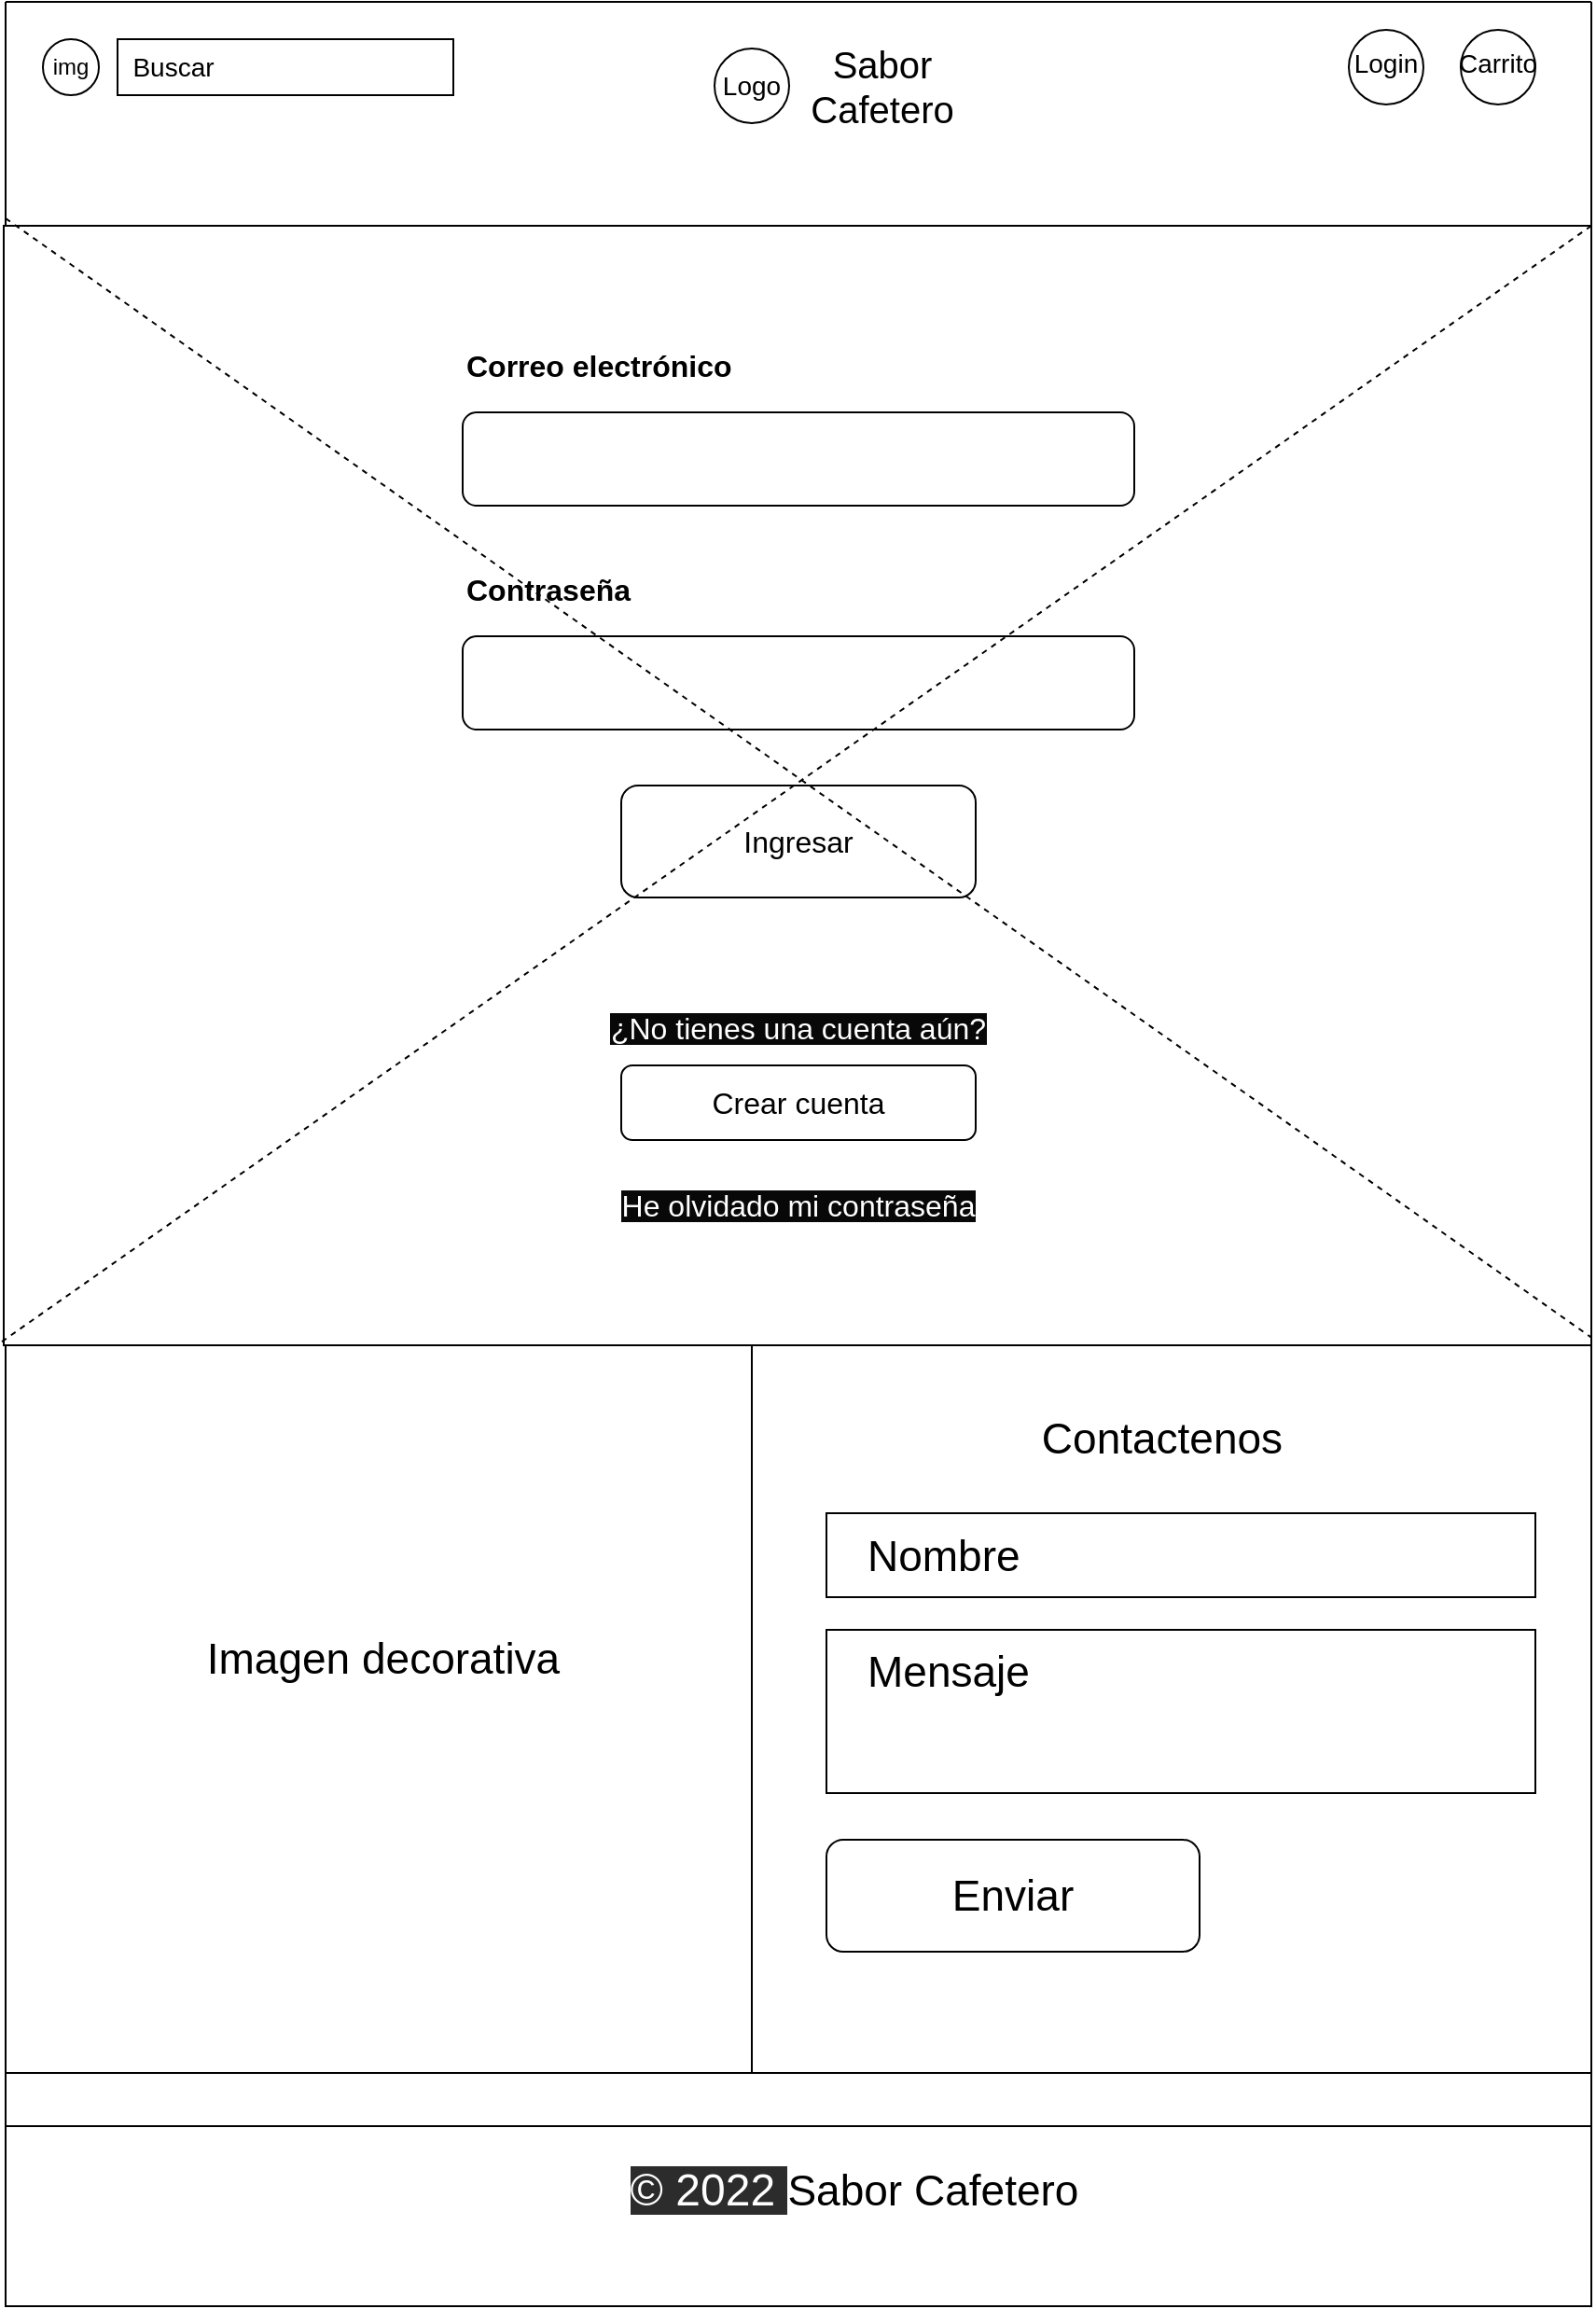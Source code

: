 <mxfile version="12.2.4" pages="1"><diagram id="phFHMVQnaKIKJSG_3cz6" name="Página-1"><mxGraphModel dx="1980" dy="362" grid="1" gridSize="10" guides="1" tooltips="1" connect="1" arrows="1" fold="1" page="1" pageScale="1" pageWidth="850" pageHeight="1100" math="0" shadow="0"><root><mxCell id="0"/><mxCell id="1" parent="0"/><mxCell id="40" value="" style="rounded=0;whiteSpace=wrap;html=1;" parent="1" vertex="1"><mxGeometry x="-1" y="120" width="851" height="600" as="geometry"/></mxCell><mxCell id="2" value="" style="swimlane;startSize=0;" parent="1" vertex="1"><mxGeometry width="850" height="120" as="geometry"/></mxCell><mxCell id="3" value="" style="ellipse;whiteSpace=wrap;html=1;aspect=fixed;" parent="2" vertex="1"><mxGeometry x="20" y="20" width="30" height="30" as="geometry"/></mxCell><mxCell id="4" value="img" style="text;html=1;strokeColor=none;fillColor=none;align=center;verticalAlign=middle;whiteSpace=wrap;rounded=0;" parent="2" vertex="1"><mxGeometry x="5" y="20" width="60" height="30" as="geometry"/></mxCell><mxCell id="6" value="" style="rounded=0;whiteSpace=wrap;html=1;" parent="2" vertex="1"><mxGeometry x="60" y="20" width="180" height="30" as="geometry"/></mxCell><mxCell id="5" value="&lt;font style=&quot;font-size: 14px&quot;&gt;Buscar&lt;/font&gt;" style="text;html=1;strokeColor=none;fillColor=none;align=center;verticalAlign=middle;whiteSpace=wrap;rounded=0;" parent="2" vertex="1"><mxGeometry x="60" y="20" width="60" height="30" as="geometry"/></mxCell><mxCell id="7" value="" style="ellipse;whiteSpace=wrap;html=1;aspect=fixed;fontSize=14;" parent="2" vertex="1"><mxGeometry x="380" y="25" width="40" height="40" as="geometry"/></mxCell><mxCell id="8" value="Logo" style="text;html=1;strokeColor=none;fillColor=none;align=center;verticalAlign=middle;whiteSpace=wrap;rounded=0;fontSize=14;" parent="2" vertex="1"><mxGeometry x="370" y="30" width="60" height="30" as="geometry"/></mxCell><mxCell id="9" value="&lt;font style=&quot;font-size: 20px&quot;&gt;Sabor Cafetero&lt;/font&gt;" style="text;html=1;strokeColor=none;fillColor=none;align=center;verticalAlign=middle;whiteSpace=wrap;rounded=0;fontSize=14;" parent="2" vertex="1"><mxGeometry x="440" y="45" width="60" as="geometry"/></mxCell><mxCell id="11" value="" style="ellipse;whiteSpace=wrap;html=1;aspect=fixed;fontSize=20;" parent="2" vertex="1"><mxGeometry x="720" y="15" width="40" height="40" as="geometry"/></mxCell><mxCell id="13" value="" style="ellipse;whiteSpace=wrap;html=1;aspect=fixed;fontSize=20;" parent="2" vertex="1"><mxGeometry x="780" y="15" width="40" height="40" as="geometry"/></mxCell><mxCell id="14" value="&lt;font style=&quot;font-size: 14px&quot;&gt;Login&lt;/font&gt;" style="text;html=1;strokeColor=none;fillColor=none;align=center;verticalAlign=middle;whiteSpace=wrap;rounded=0;fontSize=20;" parent="2" vertex="1"><mxGeometry x="710" y="15" width="60" height="30" as="geometry"/></mxCell><mxCell id="15" value="&lt;font style=&quot;font-size: 14px&quot;&gt;Carrito&lt;/font&gt;" style="text;html=1;strokeColor=none;fillColor=none;align=center;verticalAlign=middle;whiteSpace=wrap;rounded=0;fontSize=20;" parent="2" vertex="1"><mxGeometry x="770" y="15" width="60" height="30" as="geometry"/></mxCell><mxCell id="17" value="&lt;b&gt;&lt;font style=&quot;font-size: 16px&quot;&gt;Correo electrónico&lt;/font&gt;&lt;/b&gt;" style="text;html=1;strokeColor=none;fillColor=none;align=left;verticalAlign=middle;whiteSpace=wrap;rounded=0;fontSize=14;" parent="1" vertex="1"><mxGeometry x="245" y="180" width="360" height="30" as="geometry"/></mxCell><mxCell id="18" value="" style="rounded=1;whiteSpace=wrap;html=1;fontSize=16;" parent="1" vertex="1"><mxGeometry x="245" y="220" width="360" height="50" as="geometry"/></mxCell><mxCell id="19" value="&lt;b&gt;&lt;font style=&quot;font-size: 16px&quot;&gt;Contraseña&lt;/font&gt;&lt;/b&gt;" style="text;html=1;strokeColor=none;fillColor=none;align=left;verticalAlign=middle;whiteSpace=wrap;rounded=0;fontSize=14;" parent="1" vertex="1"><mxGeometry x="245" y="300" width="360" height="30" as="geometry"/></mxCell><mxCell id="20" value="" style="rounded=1;whiteSpace=wrap;html=1;fontSize=16;" parent="1" vertex="1"><mxGeometry x="245" y="340" width="360" height="50" as="geometry"/></mxCell><mxCell id="21" value="" style="rounded=1;whiteSpace=wrap;html=1;fontSize=16;" parent="1" vertex="1"><mxGeometry x="330" y="420" width="190" height="60" as="geometry"/></mxCell><mxCell id="22" value="Ingresar" style="text;html=1;strokeColor=none;fillColor=none;align=center;verticalAlign=middle;whiteSpace=wrap;rounded=0;fontSize=16;" parent="1" vertex="1"><mxGeometry x="385" y="435" width="80" height="30" as="geometry"/></mxCell><mxCell id="23" value="&lt;font color=&quot;#ffffff&quot; style=&quot;background-color: rgb(8 , 8 , 8)&quot;&gt;&lt;span style=&quot;font-family: &amp;#34;poppins&amp;#34; , sans-serif&quot;&gt;¿&lt;/span&gt;No tienes una cuenta aún?&lt;/font&gt;" style="text;html=1;strokeColor=none;fillColor=none;align=center;verticalAlign=middle;whiteSpace=wrap;rounded=0;fontSize=16;" parent="1" vertex="1"><mxGeometry x="285" y="535" width="280" height="30" as="geometry"/></mxCell><mxCell id="24" value="" style="rounded=1;whiteSpace=wrap;html=1;fontSize=16;" parent="1" vertex="1"><mxGeometry x="330" y="570" width="190" height="40" as="geometry"/></mxCell><mxCell id="25" value="Crear cuenta" style="text;html=1;strokeColor=none;fillColor=none;align=center;verticalAlign=middle;whiteSpace=wrap;rounded=0;fontSize=16;" parent="1" vertex="1"><mxGeometry x="340" y="575" width="170" height="30" as="geometry"/></mxCell><mxCell id="26" value="&lt;font face=&quot;poppins, sans-serif&quot; color=&quot;#ffffff&quot; style=&quot;background-color: rgb(8 , 8 , 8)&quot;&gt;He olvidado mi contraseña&lt;/font&gt;" style="text;html=1;strokeColor=none;fillColor=none;align=center;verticalAlign=middle;whiteSpace=wrap;rounded=0;fontSize=16;" parent="1" vertex="1"><mxGeometry x="285" y="630" width="280" height="30" as="geometry"/></mxCell><mxCell id="27" value="" style="swimlane;startSize=0;" parent="1" vertex="1"><mxGeometry y="720" width="850" height="418.5" as="geometry"/></mxCell><mxCell id="28" value="" style="rounded=0;whiteSpace=wrap;html=1;" parent="27" vertex="1"><mxGeometry width="400" height="390" as="geometry"/></mxCell><mxCell id="29" value="&lt;font style=&quot;font-size: 23px&quot;&gt;Imagen decorativa&lt;/font&gt;" style="text;html=1;strokeColor=none;fillColor=none;align=center;verticalAlign=middle;whiteSpace=wrap;rounded=0;strokeWidth=1;" parent="27" vertex="1"><mxGeometry x="35" y="45" width="335" height="245" as="geometry"/></mxCell><mxCell id="30" value="Contactenos" style="text;html=1;strokeColor=none;fillColor=none;align=center;verticalAlign=middle;whiteSpace=wrap;rounded=0;fontSize=23;" parent="27" vertex="1"><mxGeometry x="440" y="35" width="360" height="30" as="geometry"/></mxCell><mxCell id="31" value="" style="rounded=0;whiteSpace=wrap;html=1;fontSize=23;strokeWidth=1;" parent="27" vertex="1"><mxGeometry x="440" y="90" width="380" height="45" as="geometry"/></mxCell><mxCell id="32" value="Nombre" style="text;html=1;strokeColor=none;fillColor=none;align=left;verticalAlign=middle;whiteSpace=wrap;rounded=0;fontSize=23;" parent="27" vertex="1"><mxGeometry x="460" y="97.5" width="240" height="30" as="geometry"/></mxCell><mxCell id="33" value="" style="rounded=0;whiteSpace=wrap;html=1;fontSize=23;strokeWidth=1;" parent="27" vertex="1"><mxGeometry x="440" y="152.5" width="380" height="87.5" as="geometry"/></mxCell><mxCell id="34" value="Mensaje" style="text;html=1;strokeColor=none;fillColor=none;align=left;verticalAlign=middle;whiteSpace=wrap;rounded=0;fontSize=23;" parent="27" vertex="1"><mxGeometry x="460" y="160" width="240" height="30" as="geometry"/></mxCell><mxCell id="35" value="" style="rounded=1;whiteSpace=wrap;html=1;fontSize=23;strokeWidth=1;" parent="27" vertex="1"><mxGeometry x="440" y="265" width="200" height="60" as="geometry"/></mxCell><mxCell id="36" value="Enviar" style="text;html=1;strokeColor=none;fillColor=none;align=center;verticalAlign=middle;whiteSpace=wrap;rounded=0;fontSize=23;" parent="27" vertex="1"><mxGeometry x="510" y="280" width="60" height="30" as="geometry"/></mxCell><mxCell id="37" value="" style="swimlane;startSize=0;fontSize=23;strokeWidth=1;" parent="1" vertex="1"><mxGeometry y="1110" width="850" height="125" as="geometry"/></mxCell><mxCell id="38" value="&lt;span style=&quot;color: rgb(255 , 255 , 255) ; font-family: &amp;#34;poppins&amp;#34; , sans-serif ; background-color: rgb(44 , 44 , 44)&quot;&gt;&lt;font style=&quot;font-size: 24px&quot;&gt;© 2022&amp;nbsp;&lt;/font&gt;&lt;/span&gt;Sabor Cafetero" style="text;html=1;strokeColor=none;fillColor=none;align=center;verticalAlign=middle;whiteSpace=wrap;rounded=0;fontSize=23;" parent="37" vertex="1"><mxGeometry x="280" y="47.5" width="350" height="30" as="geometry"/></mxCell><mxCell id="41" value="" style="endArrow=none;dashed=1;html=1;entryX=-0.005;entryY=-0.005;entryDx=0;entryDy=0;entryPerimeter=0;exitX=1;exitY=1;exitDx=0;exitDy=0;exitPerimeter=0;" parent="1" source="2" target="28" edge="1"><mxGeometry width="50" height="50" relative="1" as="geometry"><mxPoint x="920" y="630" as="sourcePoint"/><mxPoint x="50" y="1260" as="targetPoint"/></mxGeometry></mxCell><mxCell id="42" value="" style="endArrow=none;dashed=1;html=1;entryX=1;entryY=0.993;entryDx=0;entryDy=0;entryPerimeter=0;exitX=0;exitY=0.967;exitDx=0;exitDy=0;exitPerimeter=0;" parent="1" source="2" target="40" edge="1"><mxGeometry width="50" height="50" relative="1" as="geometry"><mxPoint x="-70" y="220" as="sourcePoint"/><mxPoint x="50" y="1260" as="targetPoint"/></mxGeometry></mxCell></root></mxGraphModel></diagram></mxfile>